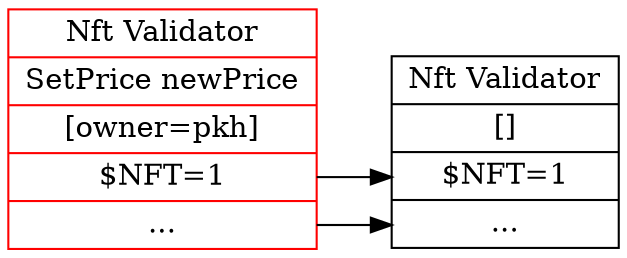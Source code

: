 digraph SetPrice {
  rankdir=LR;
  node [shape="record"];

  // inputs
  Nft_In [color=red,label=
    "{{
    Nft Validator
    | SetPrice newPrice
    | [owner=pkh]
    |<v1> $NFT=1
    |<vr> ...
    }}"
  ];

  // outputs
  Nft_Out [label=
    "{{
    Nft Validator
    | []
    | <v1> $NFT=1
    | <vr> ...
    }}"
  ];

  // value flow
  Nft_In:v1 -> Nft_Out:v1
  Nft_In:vr -> Nft_Out:vr
}